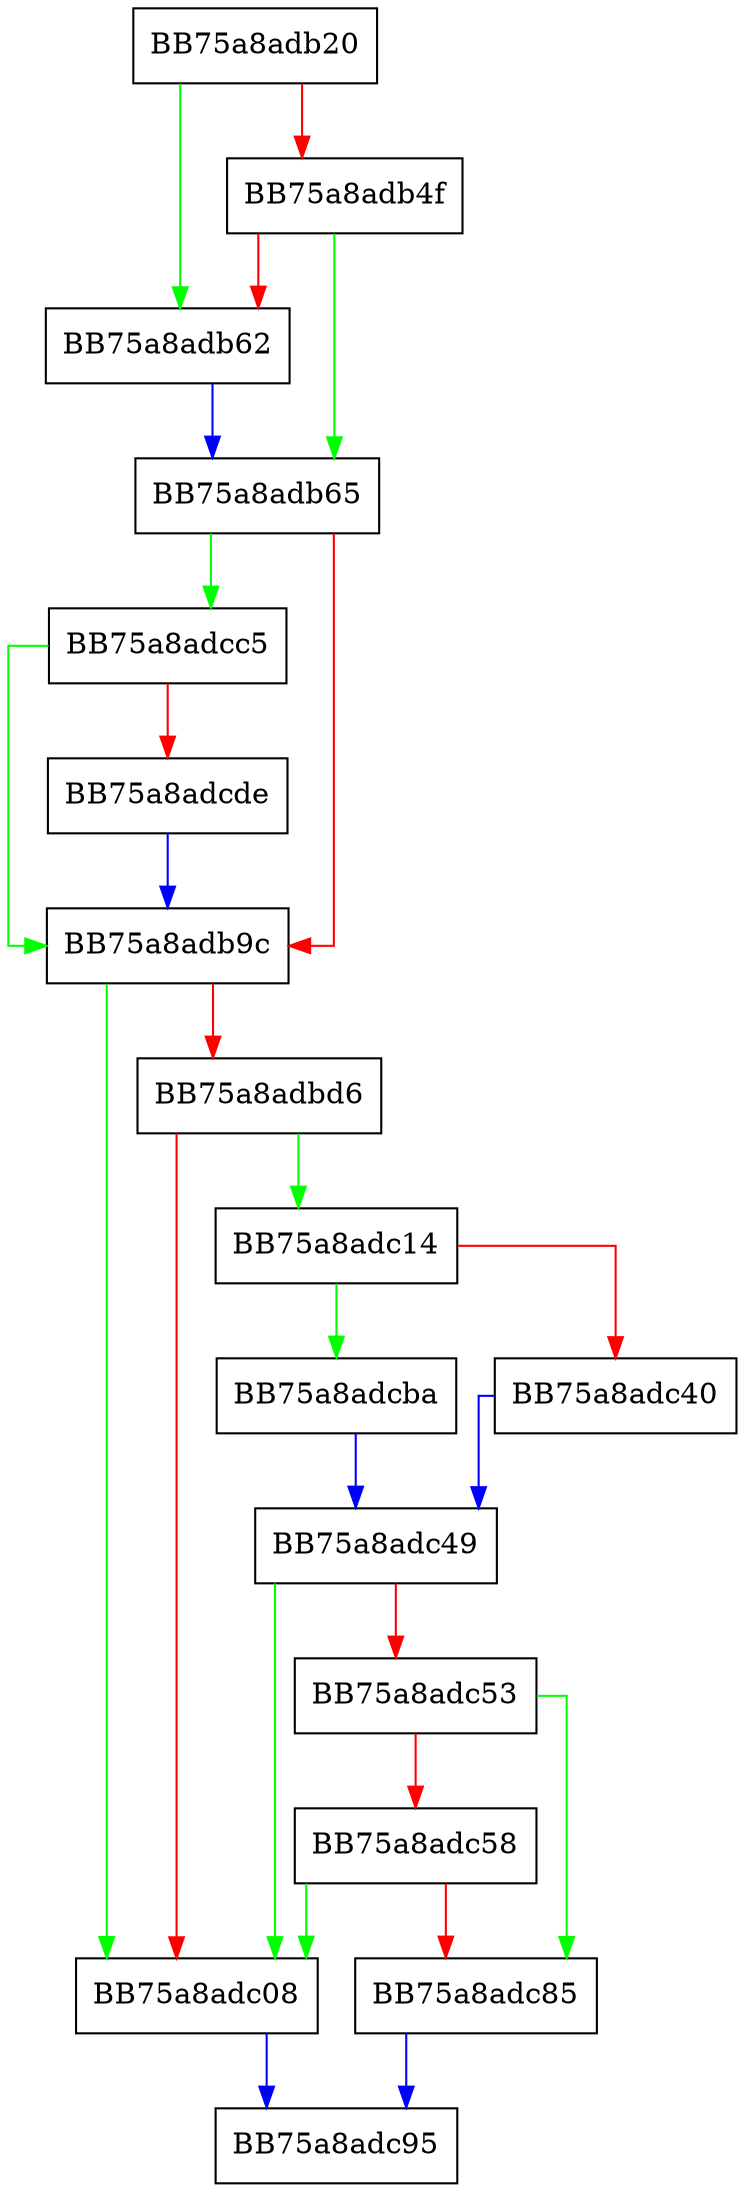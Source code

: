 digraph CreateProcessStartupInfoAttributes {
  node [shape="box"];
  graph [splines=ortho];
  BB75a8adb20 -> BB75a8adb62 [color="green"];
  BB75a8adb20 -> BB75a8adb4f [color="red"];
  BB75a8adb4f -> BB75a8adb65 [color="green"];
  BB75a8adb4f -> BB75a8adb62 [color="red"];
  BB75a8adb62 -> BB75a8adb65 [color="blue"];
  BB75a8adb65 -> BB75a8adcc5 [color="green"];
  BB75a8adb65 -> BB75a8adb9c [color="red"];
  BB75a8adb9c -> BB75a8adc08 [color="green"];
  BB75a8adb9c -> BB75a8adbd6 [color="red"];
  BB75a8adbd6 -> BB75a8adc14 [color="green"];
  BB75a8adbd6 -> BB75a8adc08 [color="red"];
  BB75a8adc08 -> BB75a8adc95 [color="blue"];
  BB75a8adc14 -> BB75a8adcba [color="green"];
  BB75a8adc14 -> BB75a8adc40 [color="red"];
  BB75a8adc40 -> BB75a8adc49 [color="blue"];
  BB75a8adc49 -> BB75a8adc08 [color="green"];
  BB75a8adc49 -> BB75a8adc53 [color="red"];
  BB75a8adc53 -> BB75a8adc85 [color="green"];
  BB75a8adc53 -> BB75a8adc58 [color="red"];
  BB75a8adc58 -> BB75a8adc08 [color="green"];
  BB75a8adc58 -> BB75a8adc85 [color="red"];
  BB75a8adc85 -> BB75a8adc95 [color="blue"];
  BB75a8adcba -> BB75a8adc49 [color="blue"];
  BB75a8adcc5 -> BB75a8adb9c [color="green"];
  BB75a8adcc5 -> BB75a8adcde [color="red"];
  BB75a8adcde -> BB75a8adb9c [color="blue"];
}